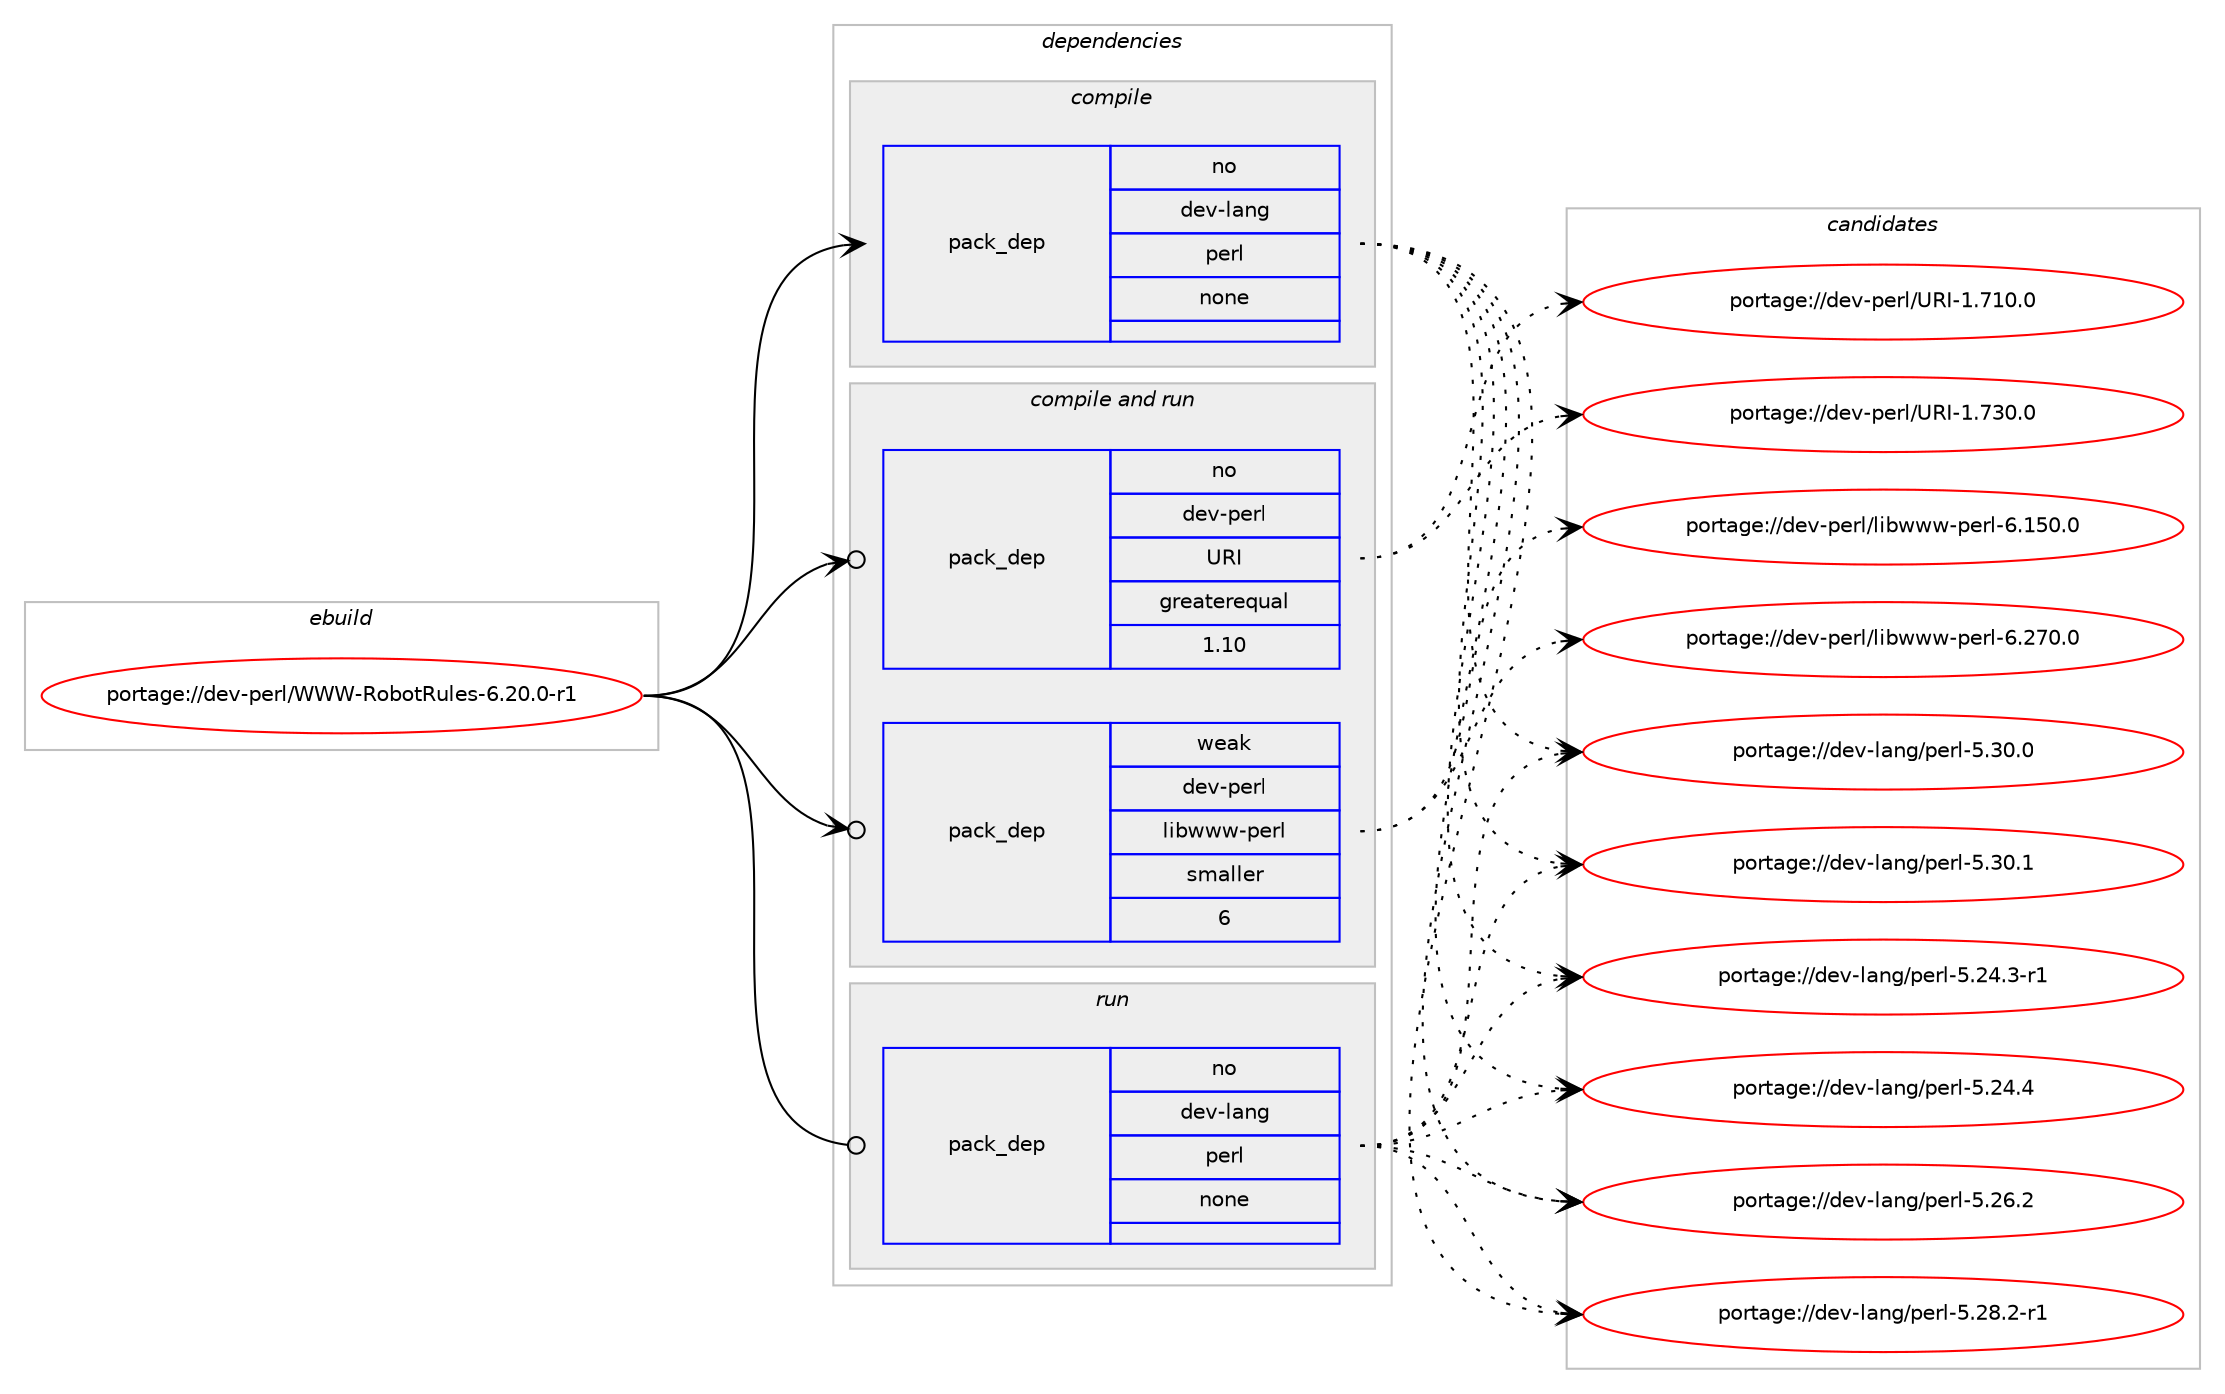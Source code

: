 digraph prolog {

# *************
# Graph options
# *************

newrank=true;
concentrate=true;
compound=true;
graph [rankdir=LR,fontname=Helvetica,fontsize=10,ranksep=1.5];#, ranksep=2.5, nodesep=0.2];
edge  [arrowhead=vee];
node  [fontname=Helvetica,fontsize=10];

# **********
# The ebuild
# **********

subgraph cluster_leftcol {
color=gray;
rank=same;
label=<<i>ebuild</i>>;
id [label="portage://dev-perl/WWW-RobotRules-6.20.0-r1", color=red, width=4, href="../dev-perl/WWW-RobotRules-6.20.0-r1.svg"];
}

# ****************
# The dependencies
# ****************

subgraph cluster_midcol {
color=gray;
label=<<i>dependencies</i>>;
subgraph cluster_compile {
fillcolor="#eeeeee";
style=filled;
label=<<i>compile</i>>;
subgraph pack95654 {
dependency122690 [label=<<TABLE BORDER="0" CELLBORDER="1" CELLSPACING="0" CELLPADDING="4" WIDTH="220"><TR><TD ROWSPAN="6" CELLPADDING="30">pack_dep</TD></TR><TR><TD WIDTH="110">no</TD></TR><TR><TD>dev-lang</TD></TR><TR><TD>perl</TD></TR><TR><TD>none</TD></TR><TR><TD></TD></TR></TABLE>>, shape=none, color=blue];
}
id:e -> dependency122690:w [weight=20,style="solid",arrowhead="vee"];
}
subgraph cluster_compileandrun {
fillcolor="#eeeeee";
style=filled;
label=<<i>compile and run</i>>;
subgraph pack95655 {
dependency122691 [label=<<TABLE BORDER="0" CELLBORDER="1" CELLSPACING="0" CELLPADDING="4" WIDTH="220"><TR><TD ROWSPAN="6" CELLPADDING="30">pack_dep</TD></TR><TR><TD WIDTH="110">no</TD></TR><TR><TD>dev-perl</TD></TR><TR><TD>URI</TD></TR><TR><TD>greaterequal</TD></TR><TR><TD>1.10</TD></TR></TABLE>>, shape=none, color=blue];
}
id:e -> dependency122691:w [weight=20,style="solid",arrowhead="odotvee"];
subgraph pack95656 {
dependency122692 [label=<<TABLE BORDER="0" CELLBORDER="1" CELLSPACING="0" CELLPADDING="4" WIDTH="220"><TR><TD ROWSPAN="6" CELLPADDING="30">pack_dep</TD></TR><TR><TD WIDTH="110">weak</TD></TR><TR><TD>dev-perl</TD></TR><TR><TD>libwww-perl</TD></TR><TR><TD>smaller</TD></TR><TR><TD>6</TD></TR></TABLE>>, shape=none, color=blue];
}
id:e -> dependency122692:w [weight=20,style="solid",arrowhead="odotvee"];
}
subgraph cluster_run {
fillcolor="#eeeeee";
style=filled;
label=<<i>run</i>>;
subgraph pack95657 {
dependency122693 [label=<<TABLE BORDER="0" CELLBORDER="1" CELLSPACING="0" CELLPADDING="4" WIDTH="220"><TR><TD ROWSPAN="6" CELLPADDING="30">pack_dep</TD></TR><TR><TD WIDTH="110">no</TD></TR><TR><TD>dev-lang</TD></TR><TR><TD>perl</TD></TR><TR><TD>none</TD></TR><TR><TD></TD></TR></TABLE>>, shape=none, color=blue];
}
id:e -> dependency122693:w [weight=20,style="solid",arrowhead="odot"];
}
}

# **************
# The candidates
# **************

subgraph cluster_choices {
rank=same;
color=gray;
label=<<i>candidates</i>>;

subgraph choice95654 {
color=black;
nodesep=1;
choiceportage100101118451089711010347112101114108455346505246514511449 [label="portage://dev-lang/perl-5.24.3-r1", color=red, width=4,href="../dev-lang/perl-5.24.3-r1.svg"];
choiceportage10010111845108971101034711210111410845534650524652 [label="portage://dev-lang/perl-5.24.4", color=red, width=4,href="../dev-lang/perl-5.24.4.svg"];
choiceportage10010111845108971101034711210111410845534650544650 [label="portage://dev-lang/perl-5.26.2", color=red, width=4,href="../dev-lang/perl-5.26.2.svg"];
choiceportage100101118451089711010347112101114108455346505646504511449 [label="portage://dev-lang/perl-5.28.2-r1", color=red, width=4,href="../dev-lang/perl-5.28.2-r1.svg"];
choiceportage10010111845108971101034711210111410845534651484648 [label="portage://dev-lang/perl-5.30.0", color=red, width=4,href="../dev-lang/perl-5.30.0.svg"];
choiceportage10010111845108971101034711210111410845534651484649 [label="portage://dev-lang/perl-5.30.1", color=red, width=4,href="../dev-lang/perl-5.30.1.svg"];
dependency122690:e -> choiceportage100101118451089711010347112101114108455346505246514511449:w [style=dotted,weight="100"];
dependency122690:e -> choiceportage10010111845108971101034711210111410845534650524652:w [style=dotted,weight="100"];
dependency122690:e -> choiceportage10010111845108971101034711210111410845534650544650:w [style=dotted,weight="100"];
dependency122690:e -> choiceportage100101118451089711010347112101114108455346505646504511449:w [style=dotted,weight="100"];
dependency122690:e -> choiceportage10010111845108971101034711210111410845534651484648:w [style=dotted,weight="100"];
dependency122690:e -> choiceportage10010111845108971101034711210111410845534651484649:w [style=dotted,weight="100"];
}
subgraph choice95655 {
color=black;
nodesep=1;
choiceportage10010111845112101114108478582734549465549484648 [label="portage://dev-perl/URI-1.710.0", color=red, width=4,href="../dev-perl/URI-1.710.0.svg"];
choiceportage10010111845112101114108478582734549465551484648 [label="portage://dev-perl/URI-1.730.0", color=red, width=4,href="../dev-perl/URI-1.730.0.svg"];
dependency122691:e -> choiceportage10010111845112101114108478582734549465549484648:w [style=dotted,weight="100"];
dependency122691:e -> choiceportage10010111845112101114108478582734549465551484648:w [style=dotted,weight="100"];
}
subgraph choice95656 {
color=black;
nodesep=1;
choiceportage100101118451121011141084710810598119119119451121011141084554464953484648 [label="portage://dev-perl/libwww-perl-6.150.0", color=red, width=4,href="../dev-perl/libwww-perl-6.150.0.svg"];
choiceportage100101118451121011141084710810598119119119451121011141084554465055484648 [label="portage://dev-perl/libwww-perl-6.270.0", color=red, width=4,href="../dev-perl/libwww-perl-6.270.0.svg"];
dependency122692:e -> choiceportage100101118451121011141084710810598119119119451121011141084554464953484648:w [style=dotted,weight="100"];
dependency122692:e -> choiceportage100101118451121011141084710810598119119119451121011141084554465055484648:w [style=dotted,weight="100"];
}
subgraph choice95657 {
color=black;
nodesep=1;
choiceportage100101118451089711010347112101114108455346505246514511449 [label="portage://dev-lang/perl-5.24.3-r1", color=red, width=4,href="../dev-lang/perl-5.24.3-r1.svg"];
choiceportage10010111845108971101034711210111410845534650524652 [label="portage://dev-lang/perl-5.24.4", color=red, width=4,href="../dev-lang/perl-5.24.4.svg"];
choiceportage10010111845108971101034711210111410845534650544650 [label="portage://dev-lang/perl-5.26.2", color=red, width=4,href="../dev-lang/perl-5.26.2.svg"];
choiceportage100101118451089711010347112101114108455346505646504511449 [label="portage://dev-lang/perl-5.28.2-r1", color=red, width=4,href="../dev-lang/perl-5.28.2-r1.svg"];
choiceportage10010111845108971101034711210111410845534651484648 [label="portage://dev-lang/perl-5.30.0", color=red, width=4,href="../dev-lang/perl-5.30.0.svg"];
choiceportage10010111845108971101034711210111410845534651484649 [label="portage://dev-lang/perl-5.30.1", color=red, width=4,href="../dev-lang/perl-5.30.1.svg"];
dependency122693:e -> choiceportage100101118451089711010347112101114108455346505246514511449:w [style=dotted,weight="100"];
dependency122693:e -> choiceportage10010111845108971101034711210111410845534650524652:w [style=dotted,weight="100"];
dependency122693:e -> choiceportage10010111845108971101034711210111410845534650544650:w [style=dotted,weight="100"];
dependency122693:e -> choiceportage100101118451089711010347112101114108455346505646504511449:w [style=dotted,weight="100"];
dependency122693:e -> choiceportage10010111845108971101034711210111410845534651484648:w [style=dotted,weight="100"];
dependency122693:e -> choiceportage10010111845108971101034711210111410845534651484649:w [style=dotted,weight="100"];
}
}

}
